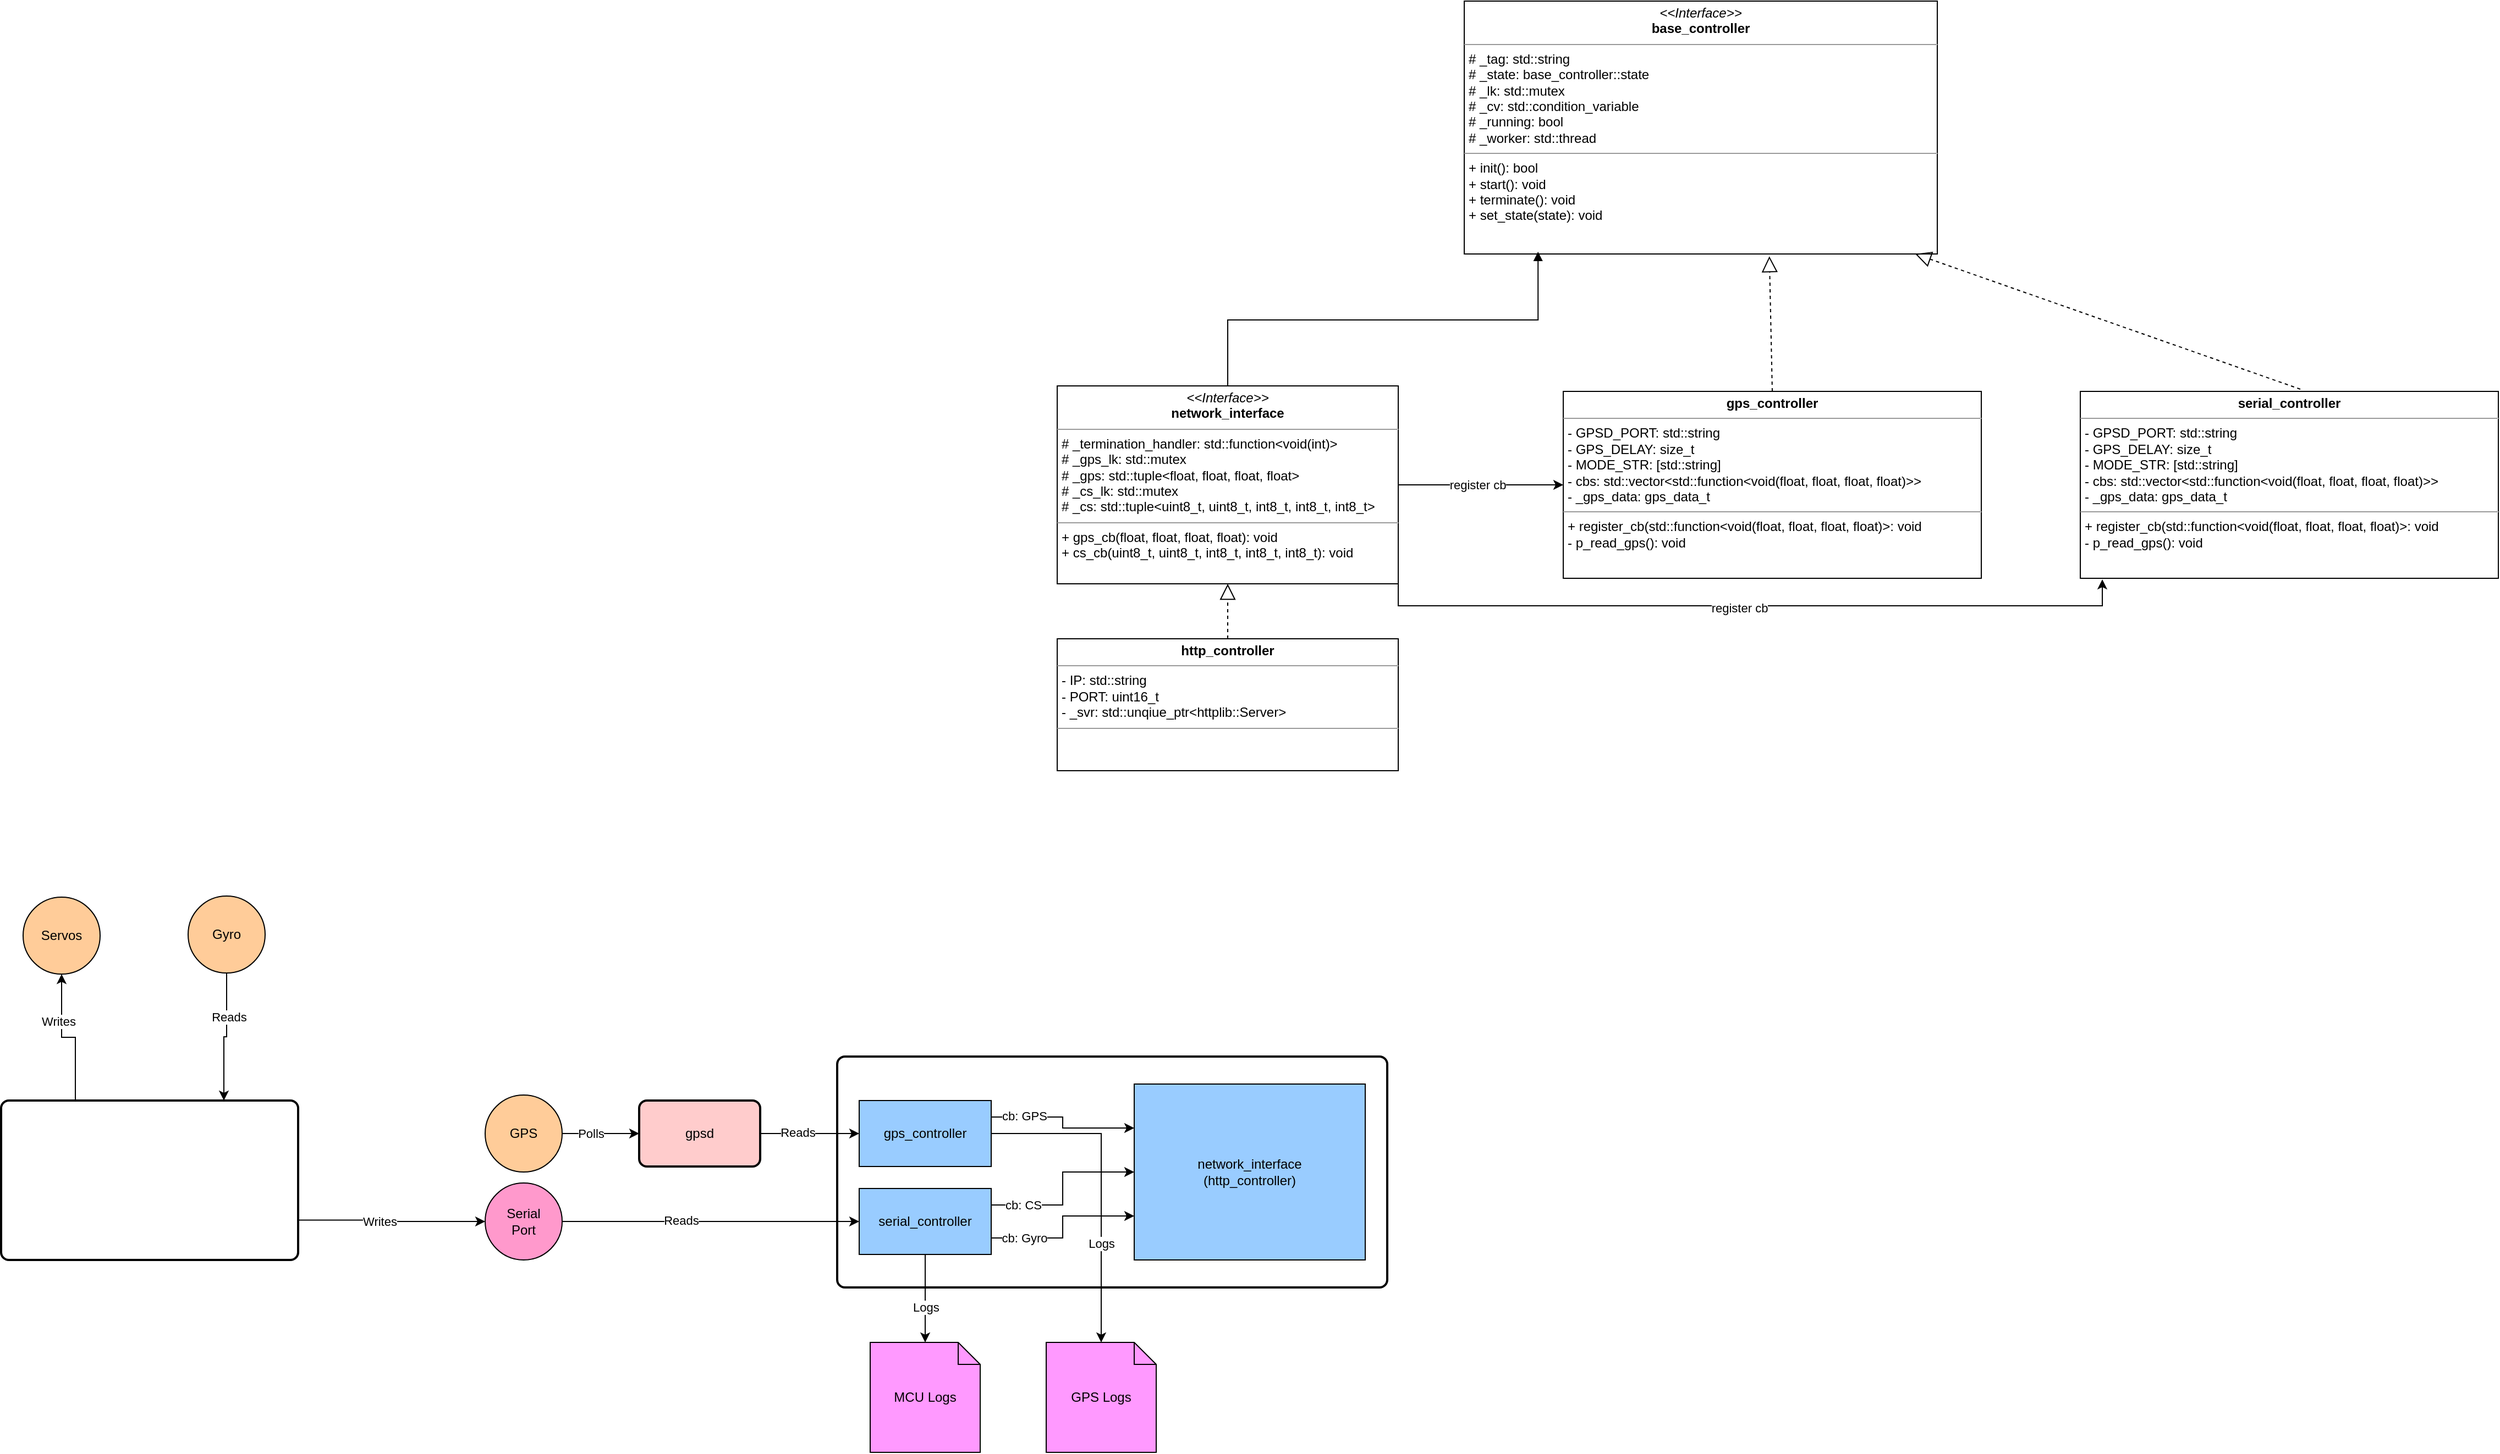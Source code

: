 <mxfile version="21.5.0" type="device">
  <diagram id="C5RBs43oDa-KdzZeNtuy" name="Page-1">
    <mxGraphModel dx="3934" dy="2574" grid="1" gridSize="10" guides="1" tooltips="1" connect="1" arrows="1" fold="1" page="1" pageScale="1" pageWidth="827" pageHeight="1169" math="0" shadow="0">
      <root>
        <mxCell id="WIyWlLk6GJQsqaUBKTNV-0" />
        <mxCell id="WIyWlLk6GJQsqaUBKTNV-1" parent="WIyWlLk6GJQsqaUBKTNV-0" />
        <mxCell id="-sMgd-W_DhPXKZcvOKWs-15" style="edgeStyle=orthogonalEdgeStyle;rounded=0;orthogonalLoop=1;jettySize=auto;html=1;exitX=1;exitY=0.5;exitDx=0;exitDy=0;entryX=0;entryY=0.5;entryDx=0;entryDy=0;" parent="WIyWlLk6GJQsqaUBKTNV-1" source="-sMgd-W_DhPXKZcvOKWs-0" target="-sMgd-W_DhPXKZcvOKWs-6" edge="1">
          <mxGeometry relative="1" as="geometry" />
        </mxCell>
        <mxCell id="-sMgd-W_DhPXKZcvOKWs-16" value="register cb" style="edgeLabel;html=1;align=center;verticalAlign=middle;resizable=0;points=[];" parent="-sMgd-W_DhPXKZcvOKWs-15" vertex="1" connectable="0">
          <mxGeometry x="0.169" y="2" relative="1" as="geometry">
            <mxPoint x="-16" y="2" as="offset" />
          </mxGeometry>
        </mxCell>
        <mxCell id="SMN3iShrJXoWPMDQFKxo-10" style="edgeStyle=orthogonalEdgeStyle;rounded=0;orthogonalLoop=1;jettySize=auto;html=1;exitX=1;exitY=0.75;exitDx=0;exitDy=0;entryX=0.053;entryY=1.006;entryDx=0;entryDy=0;entryPerimeter=0;" edge="1" parent="WIyWlLk6GJQsqaUBKTNV-1" source="-sMgd-W_DhPXKZcvOKWs-0" target="SMN3iShrJXoWPMDQFKxo-9">
          <mxGeometry relative="1" as="geometry">
            <Array as="points">
              <mxPoint x="190" y="320" />
              <mxPoint x="830" y="320" />
              <mxPoint x="830" y="296" />
            </Array>
          </mxGeometry>
        </mxCell>
        <mxCell id="SMN3iShrJXoWPMDQFKxo-11" value="register cb" style="edgeLabel;html=1;align=center;verticalAlign=middle;resizable=0;points=[];" vertex="1" connectable="0" parent="SMN3iShrJXoWPMDQFKxo-10">
          <mxGeometry x="0.029" y="-2" relative="1" as="geometry">
            <mxPoint as="offset" />
          </mxGeometry>
        </mxCell>
        <mxCell id="-sMgd-W_DhPXKZcvOKWs-0" value="&lt;p style=&quot;margin:0px;margin-top:4px;text-align:center;&quot;&gt;&lt;i&gt;&amp;lt;&amp;lt;Interface&amp;gt;&amp;gt;&lt;/i&gt;&lt;br&gt;&lt;b&gt;network_interface&lt;/b&gt;&lt;/p&gt;&lt;hr size=&quot;1&quot;&gt;&lt;p style=&quot;margin:0px;margin-left:4px;&quot;&gt;# _termination_handler: std::function&amp;lt;void(int)&amp;gt;&lt;br&gt;# _gps_lk: std::mutex&lt;/p&gt;&lt;p style=&quot;margin:0px;margin-left:4px;&quot;&gt;# _gps: std::tuple&amp;lt;float, float, float, float&amp;gt;&lt;/p&gt;&lt;p style=&quot;margin:0px;margin-left:4px;&quot;&gt;# _cs_lk: std::mutex&lt;/p&gt;&lt;p style=&quot;margin:0px;margin-left:4px;&quot;&gt;# _cs: std::tuple&amp;lt;uint8_t, uint8_t, int8_t, int8_t, int8_t&amp;gt;&lt;/p&gt;&lt;hr size=&quot;1&quot;&gt;&lt;p style=&quot;margin:0px;margin-left:4px;&quot;&gt;+ gps_cb(float, float, float, float): void&lt;br&gt;+ cs_cb(uint8_t, uint8_t, int8_t, int8_t, int8_t): void&lt;/p&gt;" style="verticalAlign=top;align=left;overflow=fill;fontSize=12;fontFamily=Helvetica;html=1;whiteSpace=wrap;" parent="WIyWlLk6GJQsqaUBKTNV-1" vertex="1">
          <mxGeometry x="-120" y="120" width="310" height="180" as="geometry" />
        </mxCell>
        <mxCell id="-sMgd-W_DhPXKZcvOKWs-1" value="&lt;p style=&quot;margin:0px;margin-top:4px;text-align:center;&quot;&gt;&lt;i&gt;&amp;lt;&amp;lt;Interface&amp;gt;&amp;gt;&lt;/i&gt;&lt;br&gt;&lt;b&gt;base_controller&lt;/b&gt;&lt;/p&gt;&lt;hr size=&quot;1&quot;&gt;&lt;p style=&quot;margin:0px;margin-left:4px;&quot;&gt;# _tag: std::string&lt;br&gt;# _state: base_controller::state&lt;/p&gt;&lt;p style=&quot;margin:0px;margin-left:4px;&quot;&gt;# _lk: std::mutex&lt;/p&gt;&lt;p style=&quot;margin:0px;margin-left:4px;&quot;&gt;# _cv: std::condition_variable&lt;/p&gt;&lt;p style=&quot;margin:0px;margin-left:4px;&quot;&gt;# _running: bool&lt;/p&gt;&lt;p style=&quot;margin:0px;margin-left:4px;&quot;&gt;# _worker: std::thread&lt;/p&gt;&lt;hr size=&quot;1&quot;&gt;&lt;p style=&quot;margin:0px;margin-left:4px;&quot;&gt;+ init(): bool&lt;br&gt;+ start(): void&lt;/p&gt;&lt;p style=&quot;margin:0px;margin-left:4px;&quot;&gt;+ terminate(): void&lt;/p&gt;&lt;p style=&quot;margin:0px;margin-left:4px;&quot;&gt;+ set_state(state): void&lt;/p&gt;" style="verticalAlign=top;align=left;overflow=fill;fontSize=12;fontFamily=Helvetica;html=1;whiteSpace=wrap;" parent="WIyWlLk6GJQsqaUBKTNV-1" vertex="1">
          <mxGeometry x="250" y="-230" width="430" height="230" as="geometry" />
        </mxCell>
        <mxCell id="-sMgd-W_DhPXKZcvOKWs-4" value="&lt;p style=&quot;margin:0px;margin-top:4px;text-align:center;&quot;&gt;&lt;b&gt;http_controller&lt;/b&gt;&lt;/p&gt;&lt;hr size=&quot;1&quot;&gt;&lt;p style=&quot;margin:0px;margin-left:4px;&quot;&gt;- IP: std::string&lt;/p&gt;&lt;p style=&quot;margin:0px;margin-left:4px;&quot;&gt;- PORT: uint16_t&lt;/p&gt;&lt;p style=&quot;margin:0px;margin-left:4px;&quot;&gt;- _svr: std::unqiue_ptr&amp;lt;httplib::Server&amp;gt;&lt;/p&gt;&lt;hr size=&quot;1&quot;&gt;&lt;p style=&quot;margin:0px;margin-left:4px;&quot;&gt;&lt;br&gt;&lt;/p&gt;" style="verticalAlign=top;align=left;overflow=fill;fontSize=12;fontFamily=Helvetica;html=1;whiteSpace=wrap;" parent="WIyWlLk6GJQsqaUBKTNV-1" vertex="1">
          <mxGeometry x="-120" y="350" width="310" height="120" as="geometry" />
        </mxCell>
        <mxCell id="-sMgd-W_DhPXKZcvOKWs-5" value="" style="endArrow=block;dashed=1;endFill=0;endSize=12;html=1;rounded=0;exitX=0.5;exitY=0;exitDx=0;exitDy=0;entryX=0.5;entryY=1;entryDx=0;entryDy=0;" parent="WIyWlLk6GJQsqaUBKTNV-1" source="-sMgd-W_DhPXKZcvOKWs-4" target="-sMgd-W_DhPXKZcvOKWs-0" edge="1">
          <mxGeometry width="160" relative="1" as="geometry">
            <mxPoint x="90" y="440" as="sourcePoint" />
            <mxPoint x="270" y="300" as="targetPoint" />
          </mxGeometry>
        </mxCell>
        <mxCell id="-sMgd-W_DhPXKZcvOKWs-6" value="&lt;p style=&quot;margin:0px;margin-top:4px;text-align:center;&quot;&gt;&lt;b&gt;gps_controller&lt;/b&gt;&lt;/p&gt;&lt;hr size=&quot;1&quot;&gt;&lt;p style=&quot;margin:0px;margin-left:4px;&quot;&gt;- GPSD_PORT: std::string&lt;/p&gt;&lt;p style=&quot;margin:0px;margin-left:4px;&quot;&gt;- GPS_DELAY: size_t&lt;/p&gt;&lt;p style=&quot;margin:0px;margin-left:4px;&quot;&gt;- MODE_STR: [std::string]&lt;/p&gt;&lt;p style=&quot;margin:0px;margin-left:4px;&quot;&gt;- cbs: std::vector&amp;lt;std::function&amp;lt;void(float, float, float, float)&amp;gt;&amp;gt;&lt;/p&gt;&lt;p style=&quot;margin:0px;margin-left:4px;&quot;&gt;- _gps_data: gps_data_t&lt;/p&gt;&lt;hr size=&quot;1&quot;&gt;&lt;p style=&quot;margin:0px;margin-left:4px;&quot;&gt;+ register_cb(std::function&amp;lt;void(float, float, float, float)&amp;gt;: void&lt;/p&gt;&lt;p style=&quot;margin:0px;margin-left:4px;&quot;&gt;- p_read_gps(): void&lt;/p&gt;" style="verticalAlign=top;align=left;overflow=fill;fontSize=12;fontFamily=Helvetica;html=1;whiteSpace=wrap;" parent="WIyWlLk6GJQsqaUBKTNV-1" vertex="1">
          <mxGeometry x="340" y="125" width="380" height="170" as="geometry" />
        </mxCell>
        <mxCell id="-sMgd-W_DhPXKZcvOKWs-8" value="" style="endArrow=block;endFill=1;html=1;edgeStyle=orthogonalEdgeStyle;align=left;verticalAlign=top;rounded=0;exitX=0.5;exitY=0;exitDx=0;exitDy=0;entryX=0.156;entryY=0.991;entryDx=0;entryDy=0;entryPerimeter=0;" parent="WIyWlLk6GJQsqaUBKTNV-1" source="-sMgd-W_DhPXKZcvOKWs-0" target="-sMgd-W_DhPXKZcvOKWs-1" edge="1">
          <mxGeometry x="-1" relative="1" as="geometry">
            <mxPoint x="40" y="100" as="sourcePoint" />
            <mxPoint x="300" y="10" as="targetPoint" />
          </mxGeometry>
        </mxCell>
        <mxCell id="-sMgd-W_DhPXKZcvOKWs-11" value="" style="endArrow=block;dashed=1;endFill=0;endSize=12;html=1;rounded=0;entryX=0.645;entryY=1.009;entryDx=0;entryDy=0;entryPerimeter=0;exitX=0.5;exitY=0;exitDx=0;exitDy=0;" parent="WIyWlLk6GJQsqaUBKTNV-1" source="-sMgd-W_DhPXKZcvOKWs-6" target="-sMgd-W_DhPXKZcvOKWs-1" edge="1">
          <mxGeometry width="160" relative="1" as="geometry">
            <mxPoint x="100" y="110" as="sourcePoint" />
            <mxPoint x="260" y="110" as="targetPoint" />
          </mxGeometry>
        </mxCell>
        <mxCell id="SMN3iShrJXoWPMDQFKxo-9" value="&lt;p style=&quot;margin:0px;margin-top:4px;text-align:center;&quot;&gt;&lt;b&gt;serial_controller&lt;/b&gt;&lt;/p&gt;&lt;hr size=&quot;1&quot;&gt;&lt;p style=&quot;margin:0px;margin-left:4px;&quot;&gt;- GPSD_PORT: std::string&lt;/p&gt;&lt;p style=&quot;margin:0px;margin-left:4px;&quot;&gt;- GPS_DELAY: size_t&lt;/p&gt;&lt;p style=&quot;margin:0px;margin-left:4px;&quot;&gt;- MODE_STR: [std::string]&lt;/p&gt;&lt;p style=&quot;margin:0px;margin-left:4px;&quot;&gt;- cbs: std::vector&amp;lt;std::function&amp;lt;void(float, float, float, float)&amp;gt;&amp;gt;&lt;/p&gt;&lt;p style=&quot;margin:0px;margin-left:4px;&quot;&gt;- _gps_data: gps_data_t&lt;/p&gt;&lt;hr size=&quot;1&quot;&gt;&lt;p style=&quot;margin:0px;margin-left:4px;&quot;&gt;+ register_cb(std::function&amp;lt;void(float, float, float, float)&amp;gt;: void&lt;/p&gt;&lt;p style=&quot;margin:0px;margin-left:4px;&quot;&gt;- p_read_gps(): void&lt;/p&gt;" style="verticalAlign=top;align=left;overflow=fill;fontSize=12;fontFamily=Helvetica;html=1;whiteSpace=wrap;" vertex="1" parent="WIyWlLk6GJQsqaUBKTNV-1">
          <mxGeometry x="810" y="125" width="380" height="170" as="geometry" />
        </mxCell>
        <mxCell id="SMN3iShrJXoWPMDQFKxo-12" value="" style="endArrow=block;dashed=1;endFill=0;endSize=12;html=1;rounded=0;entryX=0.645;entryY=1.009;entryDx=0;entryDy=0;entryPerimeter=0;" edge="1" parent="WIyWlLk6GJQsqaUBKTNV-1">
          <mxGeometry width="160" relative="1" as="geometry">
            <mxPoint x="1010" y="123" as="sourcePoint" />
            <mxPoint x="660" as="targetPoint" />
          </mxGeometry>
        </mxCell>
        <mxCell id="SMN3iShrJXoWPMDQFKxo-15" value="MCU Logs" style="shape=note;size=20;whiteSpace=wrap;html=1;fillColor=#FF99FF;fontColor=#000000;" vertex="1" parent="WIyWlLk6GJQsqaUBKTNV-1">
          <mxGeometry x="-290" y="990" width="100" height="100" as="geometry" />
        </mxCell>
        <mxCell id="SMN3iShrJXoWPMDQFKxo-16" value="GPS Logs" style="shape=note;size=20;whiteSpace=wrap;html=1;fillColor=#FF99FF;fontColor=#000000;" vertex="1" parent="WIyWlLk6GJQsqaUBKTNV-1">
          <mxGeometry x="-130" y="990" width="100" height="100" as="geometry" />
        </mxCell>
        <mxCell id="SMN3iShrJXoWPMDQFKxo-17" value="" style="rounded=1;whiteSpace=wrap;html=1;absoluteArcSize=1;arcSize=14;strokeWidth=2;" vertex="1" parent="WIyWlLk6GJQsqaUBKTNV-1">
          <mxGeometry x="-320" y="730" width="500" height="210" as="geometry" />
        </mxCell>
        <mxCell id="SMN3iShrJXoWPMDQFKxo-19" style="edgeStyle=orthogonalEdgeStyle;rounded=0;orthogonalLoop=1;jettySize=auto;html=1;exitX=0.5;exitY=1;exitDx=0;exitDy=0;entryX=0.5;entryY=0;entryDx=0;entryDy=0;entryPerimeter=0;" edge="1" parent="WIyWlLk6GJQsqaUBKTNV-1" source="SMN3iShrJXoWPMDQFKxo-18" target="SMN3iShrJXoWPMDQFKxo-15">
          <mxGeometry relative="1" as="geometry" />
        </mxCell>
        <mxCell id="SMN3iShrJXoWPMDQFKxo-20" value="Logs&amp;nbsp;" style="edgeLabel;html=1;align=center;verticalAlign=middle;resizable=0;points=[];" vertex="1" connectable="0" parent="SMN3iShrJXoWPMDQFKxo-19">
          <mxGeometry x="0.204" y="2" relative="1" as="geometry">
            <mxPoint as="offset" />
          </mxGeometry>
        </mxCell>
        <mxCell id="SMN3iShrJXoWPMDQFKxo-38" style="edgeStyle=orthogonalEdgeStyle;rounded=0;orthogonalLoop=1;jettySize=auto;html=1;exitX=1;exitY=0.75;exitDx=0;exitDy=0;entryX=0;entryY=0.75;entryDx=0;entryDy=0;" edge="1" parent="WIyWlLk6GJQsqaUBKTNV-1" source="SMN3iShrJXoWPMDQFKxo-18" target="SMN3iShrJXoWPMDQFKxo-37">
          <mxGeometry relative="1" as="geometry">
            <Array as="points" />
          </mxGeometry>
        </mxCell>
        <mxCell id="SMN3iShrJXoWPMDQFKxo-42" value="cb: Gyro" style="edgeLabel;html=1;align=center;verticalAlign=middle;resizable=0;points=[];" vertex="1" connectable="0" parent="SMN3iShrJXoWPMDQFKxo-38">
          <mxGeometry x="-0.724" relative="1" as="geometry">
            <mxPoint x="9" as="offset" />
          </mxGeometry>
        </mxCell>
        <mxCell id="SMN3iShrJXoWPMDQFKxo-40" style="edgeStyle=orthogonalEdgeStyle;rounded=0;orthogonalLoop=1;jettySize=auto;html=1;exitX=1;exitY=0.25;exitDx=0;exitDy=0;entryX=0;entryY=0.5;entryDx=0;entryDy=0;" edge="1" parent="WIyWlLk6GJQsqaUBKTNV-1" source="SMN3iShrJXoWPMDQFKxo-18" target="SMN3iShrJXoWPMDQFKxo-37">
          <mxGeometry relative="1" as="geometry" />
        </mxCell>
        <mxCell id="SMN3iShrJXoWPMDQFKxo-41" value="cb: CS" style="edgeLabel;html=1;align=center;verticalAlign=middle;resizable=0;points=[];" vertex="1" connectable="0" parent="SMN3iShrJXoWPMDQFKxo-40">
          <mxGeometry x="-0.641" relative="1" as="geometry">
            <mxPoint as="offset" />
          </mxGeometry>
        </mxCell>
        <mxCell id="SMN3iShrJXoWPMDQFKxo-18" value="serial_controller" style="rounded=0;whiteSpace=wrap;html=1;fillColor=#99CCFF;fontColor=#000000;" vertex="1" parent="WIyWlLk6GJQsqaUBKTNV-1">
          <mxGeometry x="-300" y="850" width="120" height="60" as="geometry" />
        </mxCell>
        <mxCell id="SMN3iShrJXoWPMDQFKxo-22" style="edgeStyle=orthogonalEdgeStyle;rounded=0;orthogonalLoop=1;jettySize=auto;html=1;exitX=1;exitY=0.5;exitDx=0;exitDy=0;entryX=0.5;entryY=0;entryDx=0;entryDy=0;entryPerimeter=0;" edge="1" parent="WIyWlLk6GJQsqaUBKTNV-1" source="SMN3iShrJXoWPMDQFKxo-21" target="SMN3iShrJXoWPMDQFKxo-16">
          <mxGeometry relative="1" as="geometry">
            <Array as="points">
              <mxPoint x="-80" y="800" />
            </Array>
          </mxGeometry>
        </mxCell>
        <mxCell id="SMN3iShrJXoWPMDQFKxo-23" value="Logs" style="edgeLabel;html=1;align=center;verticalAlign=middle;resizable=0;points=[];" vertex="1" connectable="0" parent="SMN3iShrJXoWPMDQFKxo-22">
          <mxGeometry x="0.211" y="1" relative="1" as="geometry">
            <mxPoint x="-1" y="24" as="offset" />
          </mxGeometry>
        </mxCell>
        <mxCell id="SMN3iShrJXoWPMDQFKxo-44" style="edgeStyle=orthogonalEdgeStyle;rounded=0;orthogonalLoop=1;jettySize=auto;html=1;exitX=1;exitY=0.25;exitDx=0;exitDy=0;entryX=0;entryY=0.25;entryDx=0;entryDy=0;" edge="1" parent="WIyWlLk6GJQsqaUBKTNV-1" source="SMN3iShrJXoWPMDQFKxo-21" target="SMN3iShrJXoWPMDQFKxo-37">
          <mxGeometry relative="1" as="geometry" />
        </mxCell>
        <mxCell id="SMN3iShrJXoWPMDQFKxo-45" value="cb: GPS" style="edgeLabel;html=1;align=center;verticalAlign=middle;resizable=0;points=[];" vertex="1" connectable="0" parent="SMN3iShrJXoWPMDQFKxo-44">
          <mxGeometry x="-0.746" y="1" relative="1" as="geometry">
            <mxPoint x="12" as="offset" />
          </mxGeometry>
        </mxCell>
        <mxCell id="SMN3iShrJXoWPMDQFKxo-21" value="gps_controller" style="rounded=0;whiteSpace=wrap;html=1;fillColor=#99CCFF;fontColor=#000000;" vertex="1" parent="WIyWlLk6GJQsqaUBKTNV-1">
          <mxGeometry x="-300" y="770" width="120" height="60" as="geometry" />
        </mxCell>
        <mxCell id="SMN3iShrJXoWPMDQFKxo-30" style="edgeStyle=orthogonalEdgeStyle;rounded=0;orthogonalLoop=1;jettySize=auto;html=1;exitX=1;exitY=0.5;exitDx=0;exitDy=0;entryX=0;entryY=0.5;entryDx=0;entryDy=0;" edge="1" parent="WIyWlLk6GJQsqaUBKTNV-1" source="SMN3iShrJXoWPMDQFKxo-24" target="SMN3iShrJXoWPMDQFKxo-25">
          <mxGeometry relative="1" as="geometry" />
        </mxCell>
        <mxCell id="SMN3iShrJXoWPMDQFKxo-31" value="Polls" style="edgeLabel;html=1;align=center;verticalAlign=middle;resizable=0;points=[];" vertex="1" connectable="0" parent="SMN3iShrJXoWPMDQFKxo-30">
          <mxGeometry x="-0.254" relative="1" as="geometry">
            <mxPoint as="offset" />
          </mxGeometry>
        </mxCell>
        <mxCell id="SMN3iShrJXoWPMDQFKxo-24" value="GPS" style="ellipse;whiteSpace=wrap;html=1;aspect=fixed;fillColor=#FFCC99;fontColor=#000000;" vertex="1" parent="WIyWlLk6GJQsqaUBKTNV-1">
          <mxGeometry x="-640" y="765" width="70" height="70" as="geometry" />
        </mxCell>
        <mxCell id="SMN3iShrJXoWPMDQFKxo-32" style="edgeStyle=orthogonalEdgeStyle;rounded=0;orthogonalLoop=1;jettySize=auto;html=1;entryX=0;entryY=0.5;entryDx=0;entryDy=0;" edge="1" parent="WIyWlLk6GJQsqaUBKTNV-1" source="SMN3iShrJXoWPMDQFKxo-25" target="SMN3iShrJXoWPMDQFKxo-21">
          <mxGeometry relative="1" as="geometry" />
        </mxCell>
        <mxCell id="SMN3iShrJXoWPMDQFKxo-33" value="Reads" style="edgeLabel;html=1;align=center;verticalAlign=middle;resizable=0;points=[];" vertex="1" connectable="0" parent="SMN3iShrJXoWPMDQFKxo-32">
          <mxGeometry x="-0.257" y="1" relative="1" as="geometry">
            <mxPoint as="offset" />
          </mxGeometry>
        </mxCell>
        <mxCell id="SMN3iShrJXoWPMDQFKxo-25" value="gpsd" style="rounded=1;whiteSpace=wrap;html=1;absoluteArcSize=1;arcSize=14;strokeWidth=2;fillColor=#FFCCCC;fontColor=#000000;" vertex="1" parent="WIyWlLk6GJQsqaUBKTNV-1">
          <mxGeometry x="-500" y="770" width="110" height="60" as="geometry" />
        </mxCell>
        <mxCell id="SMN3iShrJXoWPMDQFKxo-35" style="edgeStyle=orthogonalEdgeStyle;rounded=0;orthogonalLoop=1;jettySize=auto;html=1;entryX=0;entryY=0.5;entryDx=0;entryDy=0;" edge="1" parent="WIyWlLk6GJQsqaUBKTNV-1" source="SMN3iShrJXoWPMDQFKxo-34" target="SMN3iShrJXoWPMDQFKxo-18">
          <mxGeometry relative="1" as="geometry" />
        </mxCell>
        <mxCell id="SMN3iShrJXoWPMDQFKxo-36" value="Reads" style="edgeLabel;html=1;align=center;verticalAlign=middle;resizable=0;points=[];" vertex="1" connectable="0" parent="SMN3iShrJXoWPMDQFKxo-35">
          <mxGeometry x="-0.2" y="1" relative="1" as="geometry">
            <mxPoint as="offset" />
          </mxGeometry>
        </mxCell>
        <mxCell id="SMN3iShrJXoWPMDQFKxo-34" value="Serial&lt;br&gt;Port" style="ellipse;whiteSpace=wrap;html=1;aspect=fixed;fillColor=#FF99CC;fontColor=#000000;" vertex="1" parent="WIyWlLk6GJQsqaUBKTNV-1">
          <mxGeometry x="-640" y="845" width="70" height="70" as="geometry" />
        </mxCell>
        <mxCell id="SMN3iShrJXoWPMDQFKxo-37" value="network_interface&lt;br&gt;(http_controller)" style="rounded=0;whiteSpace=wrap;html=1;fillColor=#99CCFF;fontColor=#000000;" vertex="1" parent="WIyWlLk6GJQsqaUBKTNV-1">
          <mxGeometry x="-50" y="755" width="210" height="160" as="geometry" />
        </mxCell>
        <mxCell id="SMN3iShrJXoWPMDQFKxo-49" style="edgeStyle=orthogonalEdgeStyle;rounded=0;orthogonalLoop=1;jettySize=auto;html=1;exitX=1;exitY=0.75;exitDx=0;exitDy=0;entryX=0;entryY=0.5;entryDx=0;entryDy=0;" edge="1" parent="WIyWlLk6GJQsqaUBKTNV-1" source="SMN3iShrJXoWPMDQFKxo-47" target="SMN3iShrJXoWPMDQFKxo-34">
          <mxGeometry relative="1" as="geometry" />
        </mxCell>
        <mxCell id="SMN3iShrJXoWPMDQFKxo-50" value="Writes" style="edgeLabel;html=1;align=center;verticalAlign=middle;resizable=0;points=[];" vertex="1" connectable="0" parent="SMN3iShrJXoWPMDQFKxo-49">
          <mxGeometry x="-0.264" y="4" relative="1" as="geometry">
            <mxPoint x="11" y="5" as="offset" />
          </mxGeometry>
        </mxCell>
        <mxCell id="SMN3iShrJXoWPMDQFKxo-58" style="edgeStyle=orthogonalEdgeStyle;rounded=0;orthogonalLoop=1;jettySize=auto;html=1;exitX=0.25;exitY=0;exitDx=0;exitDy=0;entryX=0.5;entryY=1;entryDx=0;entryDy=0;" edge="1" parent="WIyWlLk6GJQsqaUBKTNV-1" source="SMN3iShrJXoWPMDQFKxo-47" target="SMN3iShrJXoWPMDQFKxo-52">
          <mxGeometry relative="1" as="geometry" />
        </mxCell>
        <mxCell id="SMN3iShrJXoWPMDQFKxo-59" value="Writes" style="edgeLabel;html=1;align=center;verticalAlign=middle;resizable=0;points=[];" vertex="1" connectable="0" parent="SMN3iShrJXoWPMDQFKxo-58">
          <mxGeometry x="0.333" y="3" relative="1" as="geometry">
            <mxPoint as="offset" />
          </mxGeometry>
        </mxCell>
        <mxCell id="SMN3iShrJXoWPMDQFKxo-47" value="" style="rounded=1;whiteSpace=wrap;html=1;absoluteArcSize=1;arcSize=14;strokeWidth=2;" vertex="1" parent="WIyWlLk6GJQsqaUBKTNV-1">
          <mxGeometry x="-1080" y="770" width="270" height="145" as="geometry" />
        </mxCell>
        <mxCell id="SMN3iShrJXoWPMDQFKxo-52" value="Servos" style="ellipse;whiteSpace=wrap;html=1;aspect=fixed;fillColor=#FFCC99;fontColor=#000000;" vertex="1" parent="WIyWlLk6GJQsqaUBKTNV-1">
          <mxGeometry x="-1060" y="585" width="70" height="70" as="geometry" />
        </mxCell>
        <mxCell id="SMN3iShrJXoWPMDQFKxo-56" style="edgeStyle=orthogonalEdgeStyle;rounded=0;orthogonalLoop=1;jettySize=auto;html=1;entryX=0.75;entryY=0;entryDx=0;entryDy=0;" edge="1" parent="WIyWlLk6GJQsqaUBKTNV-1" source="SMN3iShrJXoWPMDQFKxo-55" target="SMN3iShrJXoWPMDQFKxo-47">
          <mxGeometry relative="1" as="geometry" />
        </mxCell>
        <mxCell id="SMN3iShrJXoWPMDQFKxo-57" value="Reads" style="edgeLabel;html=1;align=center;verticalAlign=middle;resizable=0;points=[];" vertex="1" connectable="0" parent="SMN3iShrJXoWPMDQFKxo-56">
          <mxGeometry x="-0.33" y="2" relative="1" as="geometry">
            <mxPoint as="offset" />
          </mxGeometry>
        </mxCell>
        <mxCell id="SMN3iShrJXoWPMDQFKxo-55" value="Gyro" style="ellipse;whiteSpace=wrap;html=1;aspect=fixed;fillColor=#FFCC99;fontColor=#000000;" vertex="1" parent="WIyWlLk6GJQsqaUBKTNV-1">
          <mxGeometry x="-910" y="584" width="70" height="70" as="geometry" />
        </mxCell>
      </root>
    </mxGraphModel>
  </diagram>
</mxfile>
